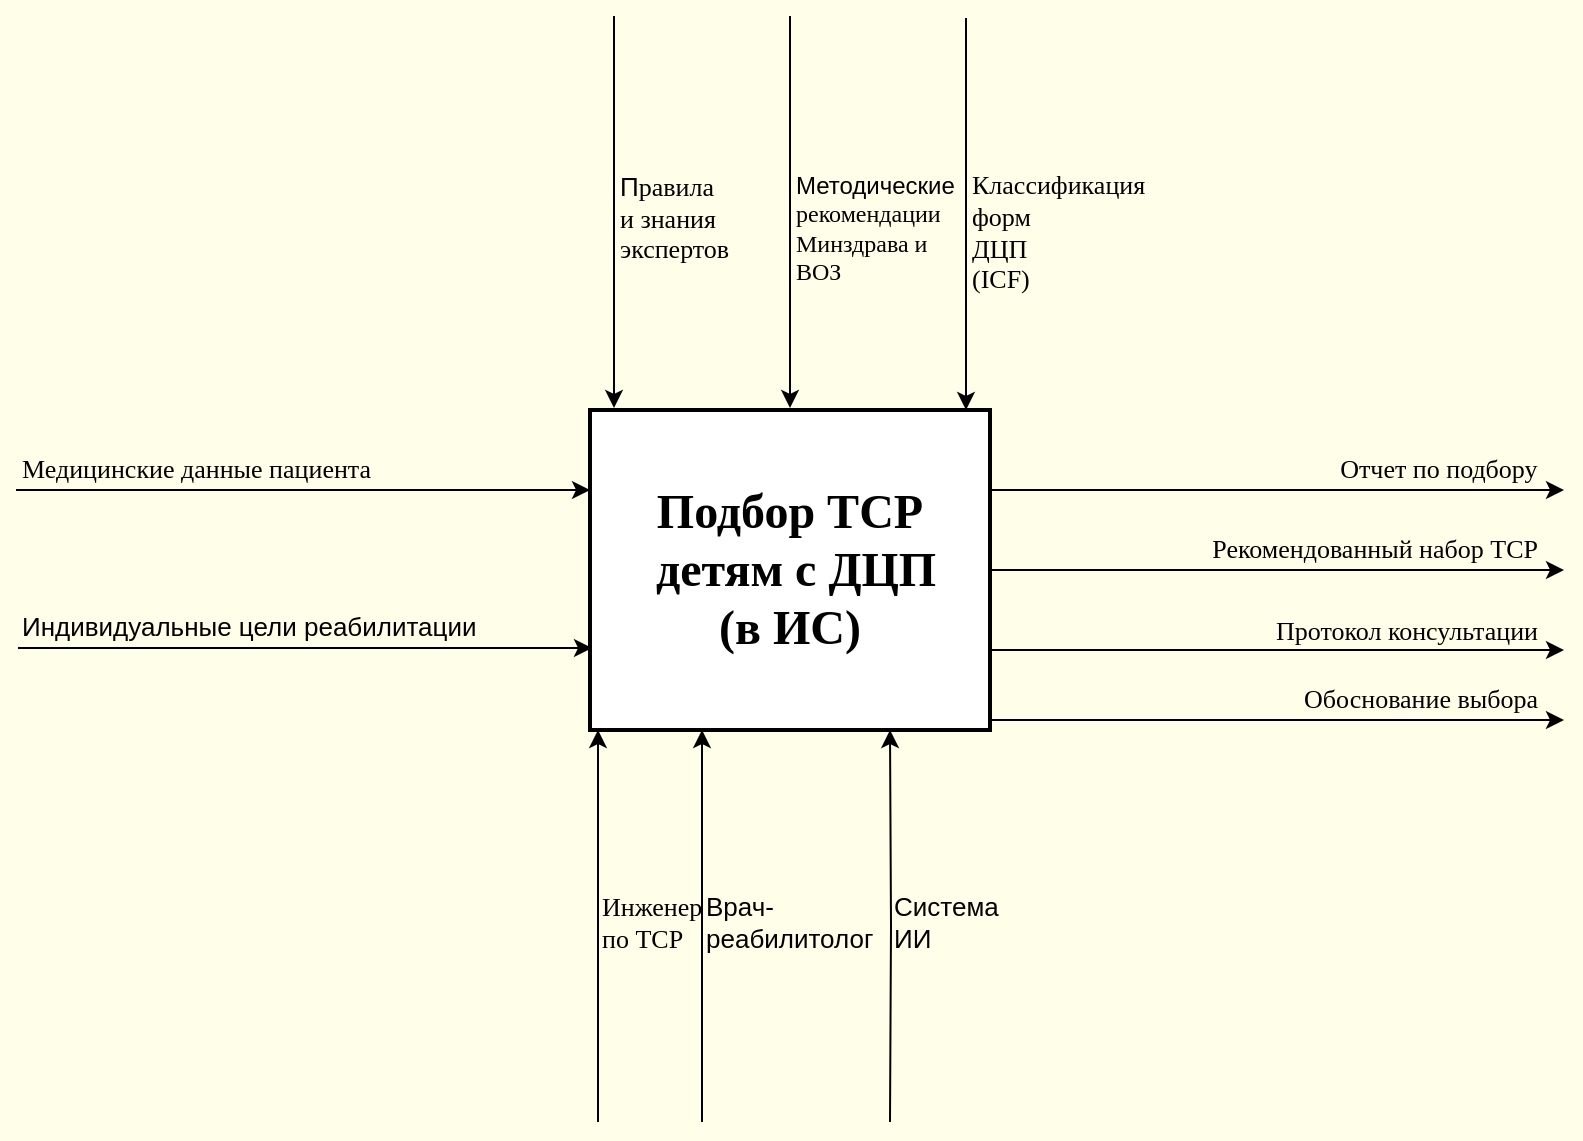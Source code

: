 <mxfile border="50" scale="3" compressed="false" locked="false" version="27.1.4">
  <diagram name="Blank" id="YmL12bMKpDGza6XwsDPr">
    <mxGraphModel dx="1331" dy="571" grid="0" gridSize="10" guides="1" tooltips="1" connect="1" arrows="1" fold="1" page="0" pageScale="1" pageWidth="827" pageHeight="1169" background="light-dark(#ffffe9, #121212)" math="1" shadow="0">
      <root>
        <mxCell id="X5NqExCQtvZxIxQ7pmgY-0" />
        <mxCell id="1" parent="X5NqExCQtvZxIxQ7pmgY-0" />
        <mxCell id="MIAvLR50btDMAMFafLu4-5" style="edgeStyle=orthogonalEdgeStyle;rounded=0;orthogonalLoop=1;jettySize=auto;html=1;exitX=1;exitY=0.75;exitDx=0;exitDy=0;" parent="1" source="MIAvLR50btDMAMFafLu4-6" edge="1">
          <mxGeometry relative="1" as="geometry">
            <mxPoint x="770" y="408" as="targetPoint" />
          </mxGeometry>
        </mxCell>
        <mxCell id="y-ezYGlPpoAGG1hy6tS6-12" style="edgeStyle=orthogonalEdgeStyle;rounded=0;orthogonalLoop=1;jettySize=auto;html=1;exitX=0.75;exitY=1;exitDx=0;exitDy=0;entryX=0.75;entryY=1;entryDx=0;entryDy=0;" parent="1" target="MIAvLR50btDMAMFafLu4-6" edge="1">
          <mxGeometry relative="1" as="geometry">
            <mxPoint x="433" y="644" as="sourcePoint" />
          </mxGeometry>
        </mxCell>
        <mxCell id="MIAvLR50btDMAMFafLu4-6" value="Подбор ТСР&lt;div&gt;&amp;nbsp;детям с ДЦП&lt;/div&gt;&lt;div&gt;(&lt;span style=&quot;background-color: transparent; color: light-dark(rgb(0, 0, 0), rgb(255, 255, 255));&quot;&gt;в ИС)&lt;/span&gt;&lt;/div&gt;" style="rounded=0;whiteSpace=wrap;html=1;fontSize=24;fontStyle=1;strokeWidth=2;fontFamily=Times New Roman;" parent="1" vertex="1">
          <mxGeometry x="283" y="288" width="200" height="160" as="geometry" />
        </mxCell>
        <mxCell id="MIAvLR50btDMAMFafLu4-21" value="&lt;span&gt;Отчет по подбору&amp;nbsp;&lt;/span&gt;" style="text;html=1;align=right;verticalAlign=middle;whiteSpace=wrap;rounded=0;fontSize=13;fontFamily=Times New Roman;" parent="1" vertex="1">
          <mxGeometry x="522" y="307" width="240" height="20" as="geometry" />
        </mxCell>
        <mxCell id="MIAvLR50btDMAMFafLu4-22" value="&lt;span style=&quot;&quot;&gt;Рекомендованный набор ТСР&lt;/span&gt;" style="text;html=1;align=right;verticalAlign=middle;whiteSpace=wrap;rounded=0;fontSize=13;fontFamily=Times New Roman;" parent="1" vertex="1">
          <mxGeometry x="519" y="347" width="240" height="20" as="geometry" />
        </mxCell>
        <mxCell id="MIAvLR50btDMAMFafLu4-23" value="&lt;span&gt;Протокол консультации&lt;/span&gt;" style="text;html=1;align=right;verticalAlign=middle;whiteSpace=wrap;rounded=0;fontSize=13;fontFamily=Times New Roman;" parent="1" vertex="1">
          <mxGeometry x="519" y="388" width="240" height="20" as="geometry" />
        </mxCell>
        <mxCell id="y-ezYGlPpoAGG1hy6tS6-4" style="edgeStyle=orthogonalEdgeStyle;rounded=0;orthogonalLoop=1;jettySize=auto;html=1;exitX=1;exitY=0.75;exitDx=0;exitDy=0;" parent="1" edge="1">
          <mxGeometry relative="1" as="geometry">
            <mxPoint x="284" y="407" as="targetPoint" />
            <mxPoint x="-3" y="407" as="sourcePoint" />
          </mxGeometry>
        </mxCell>
        <mxCell id="y-ezYGlPpoAGG1hy6tS6-5" style="edgeStyle=orthogonalEdgeStyle;rounded=0;orthogonalLoop=1;jettySize=auto;html=1;exitX=1;exitY=0.75;exitDx=0;exitDy=0;" parent="1" edge="1">
          <mxGeometry relative="1" as="geometry">
            <mxPoint x="770" y="368" as="targetPoint" />
            <mxPoint x="483" y="368" as="sourcePoint" />
          </mxGeometry>
        </mxCell>
        <mxCell id="y-ezYGlPpoAGG1hy6tS6-6" style="edgeStyle=orthogonalEdgeStyle;rounded=0;orthogonalLoop=1;jettySize=auto;html=1;exitX=1;exitY=0.75;exitDx=0;exitDy=0;" parent="1" edge="1">
          <mxGeometry relative="1" as="geometry">
            <mxPoint x="283" y="328" as="targetPoint" />
            <mxPoint x="-4" y="328" as="sourcePoint" />
          </mxGeometry>
        </mxCell>
        <mxCell id="y-ezYGlPpoAGG1hy6tS6-7" value="&lt;font&gt;Медицинские данные&amp;nbsp;&lt;/font&gt;&lt;span style=&quot;color: light-dark(rgb(0, 0, 0), rgb(255, 255, 255)); background-color: transparent;&quot;&gt;пациента&lt;/span&gt;" style="text;html=1;align=left;verticalAlign=middle;whiteSpace=wrap;rounded=0;fontSize=13;fontFamily=Times New Roman;" parent="1" vertex="1">
          <mxGeometry x="-3" y="307" width="240" height="20" as="geometry" />
        </mxCell>
        <mxCell id="y-ezYGlPpoAGG1hy6tS6-8" value="&lt;span style=&quot;font-family: Helvetica; text-align: center;&quot;&gt;Индивидуальные цели реабилитации&lt;/span&gt;" style="text;html=1;align=left;verticalAlign=middle;whiteSpace=wrap;rounded=0;fontSize=13;fontFamily=Times New Roman;" parent="1" vertex="1">
          <mxGeometry x="-3" y="386" width="240" height="20" as="geometry" />
        </mxCell>
        <mxCell id="y-ezYGlPpoAGG1hy6tS6-10" style="edgeStyle=orthogonalEdgeStyle;rounded=0;orthogonalLoop=1;jettySize=auto;html=1;exitX=1;exitY=0.75;exitDx=0;exitDy=0;" parent="1" edge="1">
          <mxGeometry relative="1" as="geometry">
            <mxPoint x="770" y="328" as="targetPoint" />
            <mxPoint x="483" y="328" as="sourcePoint" />
          </mxGeometry>
        </mxCell>
        <mxCell id="y-ezYGlPpoAGG1hy6tS6-13" value="&lt;span&gt;Инженер&lt;/span&gt;&lt;div&gt;&lt;span&gt;по ТСР&lt;/span&gt;&lt;/div&gt;" style="text;html=1;align=left;verticalAlign=middle;whiteSpace=wrap;rounded=0;fontFamily=Times New Roman;fontSize=13;" parent="1" vertex="1">
          <mxGeometry x="287" y="529" width="118" height="30" as="geometry" />
        </mxCell>
        <mxCell id="y-ezYGlPpoAGG1hy6tS6-14" style="edgeStyle=orthogonalEdgeStyle;rounded=0;orthogonalLoop=1;jettySize=auto;html=1;exitX=0.75;exitY=1;exitDx=0;exitDy=0;entryX=0.75;entryY=1;entryDx=0;entryDy=0;" parent="1" edge="1">
          <mxGeometry relative="1" as="geometry">
            <mxPoint x="339" y="448" as="targetPoint" />
            <mxPoint x="339" y="644" as="sourcePoint" />
          </mxGeometry>
        </mxCell>
        <mxCell id="y-ezYGlPpoAGG1hy6tS6-16" value="&lt;span style=&quot;font-family: Helvetica; text-align: center;&quot;&gt;Врач-реабилитолог&lt;/span&gt;" style="text;html=1;align=left;verticalAlign=middle;whiteSpace=wrap;rounded=0;fontFamily=Times New Roman;fontSize=13;" parent="1" vertex="1">
          <mxGeometry x="339" y="529" width="118" height="30" as="geometry" />
        </mxCell>
        <mxCell id="y-ezYGlPpoAGG1hy6tS6-18" style="edgeStyle=orthogonalEdgeStyle;rounded=0;orthogonalLoop=1;jettySize=auto;html=1;exitX=0.75;exitY=1;exitDx=0;exitDy=0;entryX=0.75;entryY=1;entryDx=0;entryDy=0;" parent="1" edge="1">
          <mxGeometry relative="1" as="geometry">
            <mxPoint x="471" y="288" as="targetPoint" />
            <mxPoint x="471" y="92" as="sourcePoint" />
          </mxGeometry>
        </mxCell>
        <mxCell id="y-ezYGlPpoAGG1hy6tS6-19" style="edgeStyle=orthogonalEdgeStyle;rounded=0;orthogonalLoop=1;jettySize=auto;html=1;exitX=0.75;exitY=1;exitDx=0;exitDy=0;entryX=0.75;entryY=1;entryDx=0;entryDy=0;" parent="1" edge="1">
          <mxGeometry relative="1" as="geometry">
            <mxPoint x="295" y="287" as="targetPoint" />
            <mxPoint x="295" y="91" as="sourcePoint" />
          </mxGeometry>
        </mxCell>
        <mxCell id="y-ezYGlPpoAGG1hy6tS6-20" style="edgeStyle=orthogonalEdgeStyle;rounded=0;orthogonalLoop=1;jettySize=auto;html=1;exitX=0.75;exitY=1;exitDx=0;exitDy=0;entryX=0.75;entryY=1;entryDx=0;entryDy=0;" parent="1" edge="1">
          <mxGeometry relative="1" as="geometry">
            <mxPoint x="383" y="287" as="targetPoint" />
            <mxPoint x="383" y="91" as="sourcePoint" />
          </mxGeometry>
        </mxCell>
        <mxCell id="y-ezYGlPpoAGG1hy6tS6-21" value="&lt;span style=&quot;font-family: Helvetica; text-align: center;&quot;&gt;П&lt;/span&gt;&lt;span style=&quot;color: light-dark(rgb(0, 0, 0), rgb(255, 255, 255)); background-color: transparent; font-family: Times;&quot;&gt;равила&lt;/span&gt;&lt;div&gt;&lt;span style=&quot;color: light-dark(rgb(0, 0, 0), rgb(255, 255, 255)); background-color: transparent; font-family: Times;&quot;&gt;и&amp;nbsp;&lt;/span&gt;&lt;span style=&quot;background-color: transparent; color: light-dark(rgb(0, 0, 0), rgb(255, 255, 255)); font-family: Times;&quot;&gt;знания&lt;/span&gt;&lt;div&gt;&lt;span style=&quot;color: light-dark(rgb(0, 0, 0), rgb(255, 255, 255)); background-color: transparent; font-family: Times;&quot;&gt;экспертов&lt;/span&gt;&lt;/div&gt;&lt;/div&gt;" style="text;html=1;align=left;verticalAlign=middle;whiteSpace=wrap;rounded=0;fontFamily=Times New Roman;fontSize=13;" parent="1" vertex="1">
          <mxGeometry x="296" y="165" width="56" height="54" as="geometry" />
        </mxCell>
        <mxCell id="y-ezYGlPpoAGG1hy6tS6-23" value="&lt;span style=&quot;font-family: Times;&quot;&gt;Классификация форм&lt;/span&gt;&lt;div&gt;&lt;span style=&quot;font-family: Times;&quot;&gt;ДЦП&lt;/span&gt;&lt;/div&gt;&lt;div&gt;&lt;span style=&quot;font-family: Times;&quot;&gt;(ICF)&lt;/span&gt;&lt;/div&gt;" style="text;html=1;align=left;verticalAlign=middle;whiteSpace=wrap;rounded=0;fontFamily=Times New Roman;fontSize=13;" parent="1" vertex="1">
          <mxGeometry x="472" y="162" width="91" height="73" as="geometry" />
        </mxCell>
        <mxCell id="y-ezYGlPpoAGG1hy6tS6-24" value="&lt;span style=&quot;font-family: Helvetica;&quot;&gt;Методические&amp;nbsp;&lt;/span&gt;&lt;div style=&quot;font-family: Helvetica;&quot;&gt;&lt;span style=&quot;font-family: Times; background-color: transparent; color: light-dark(rgb(0, 0, 0), rgb(255, 255, 255));&quot;&gt;рекомендации Минздрава и ВОЗ&lt;/span&gt;&lt;/div&gt;" style="text;html=1;align=left;verticalAlign=middle;whiteSpace=wrap;rounded=0;fontFamily=Times New Roman;fontSize=12;" parent="1" vertex="1">
          <mxGeometry x="384" y="170" width="56" height="54" as="geometry" />
        </mxCell>
        <mxCell id="sQjr3y7nAku8-8PO9bos-1" style="edgeStyle=orthogonalEdgeStyle;rounded=0;orthogonalLoop=1;jettySize=auto;html=1;exitX=0.75;exitY=1;exitDx=0;exitDy=0;entryX=0.75;entryY=1;entryDx=0;entryDy=0;" parent="1" edge="1">
          <mxGeometry relative="1" as="geometry">
            <mxPoint x="287" y="448" as="targetPoint" />
            <mxPoint x="287" y="644" as="sourcePoint" />
          </mxGeometry>
        </mxCell>
        <mxCell id="sQjr3y7nAku8-8PO9bos-2" value="&lt;div style=&quot;&quot;&gt;&lt;span style=&quot;background-color: transparent; color: light-dark(rgb(0, 0, 0), rgb(255, 255, 255));&quot;&gt;&lt;font face=&quot;Helvetica&quot;&gt;Система&lt;/font&gt;&lt;/span&gt;&lt;/div&gt;&lt;div style=&quot;&quot;&gt;&lt;span style=&quot;background-color: transparent; color: light-dark(rgb(0, 0, 0), rgb(255, 255, 255));&quot;&gt;&lt;font face=&quot;Helvetica&quot;&gt;ИИ&lt;/font&gt;&lt;/span&gt;&lt;/div&gt;" style="text;html=1;align=left;verticalAlign=middle;whiteSpace=wrap;rounded=0;fontFamily=Times New Roman;fontSize=13;" parent="1" vertex="1">
          <mxGeometry x="433" y="529" width="57" height="30" as="geometry" />
        </mxCell>
        <mxCell id="0U5wJp_IbpMzN41-wFoW-1" style="edgeStyle=orthogonalEdgeStyle;rounded=0;orthogonalLoop=1;jettySize=auto;html=1;exitX=1;exitY=0.75;exitDx=0;exitDy=0;" edge="1" parent="1">
          <mxGeometry relative="1" as="geometry">
            <mxPoint x="770" y="443" as="targetPoint" />
            <mxPoint x="483" y="443" as="sourcePoint" />
          </mxGeometry>
        </mxCell>
        <mxCell id="0U5wJp_IbpMzN41-wFoW-2" value="&lt;span&gt;Обоснование выбора&lt;/span&gt;" style="text;html=1;align=right;verticalAlign=middle;whiteSpace=wrap;rounded=0;fontSize=13;fontFamily=Times New Roman;" vertex="1" parent="1">
          <mxGeometry x="519" y="422" width="240" height="20" as="geometry" />
        </mxCell>
      </root>
    </mxGraphModel>
  </diagram>
</mxfile>
